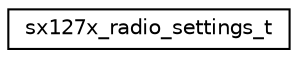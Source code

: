 digraph "Graphical Class Hierarchy"
{
 // LATEX_PDF_SIZE
  edge [fontname="Helvetica",fontsize="10",labelfontname="Helvetica",labelfontsize="10"];
  node [fontname="Helvetica",fontsize="10",shape=record];
  rankdir="LR";
  Node0 [label="sx127x_radio_settings_t",height=0.2,width=0.4,color="black", fillcolor="white", style="filled",URL="$structsx127x__radio__settings__t.html",tooltip="Radio settings."];
}
